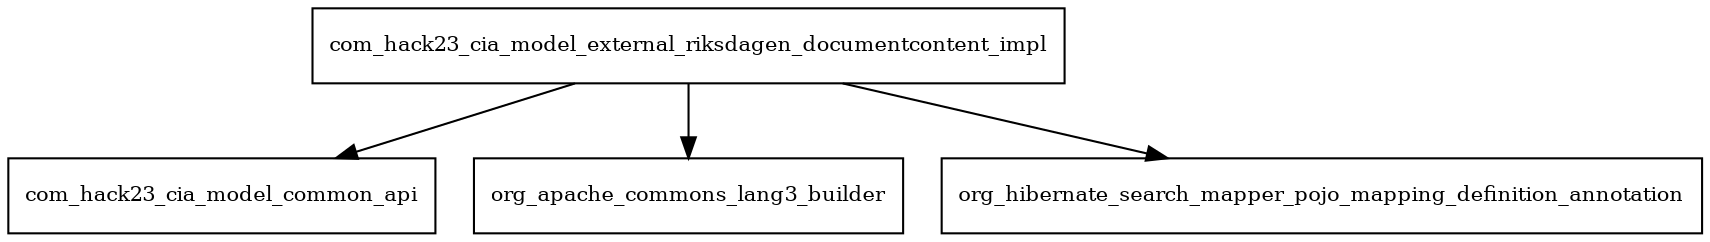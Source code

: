 digraph model_external_riksdagen_documentcontent_impl_2019_7_24_SNAPSHOT_package_dependencies {
  node [shape = box, fontsize=10.0];
  com_hack23_cia_model_external_riksdagen_documentcontent_impl -> com_hack23_cia_model_common_api;
  com_hack23_cia_model_external_riksdagen_documentcontent_impl -> org_apache_commons_lang3_builder;
  com_hack23_cia_model_external_riksdagen_documentcontent_impl -> org_hibernate_search_mapper_pojo_mapping_definition_annotation;
}
